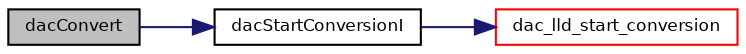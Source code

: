 digraph "dacConvert"
{
  bgcolor="transparent";
  edge [fontname="Helvetica",fontsize="8",labelfontname="Helvetica",labelfontsize="8"];
  node [fontname="Helvetica",fontsize="8",shape=record];
  rankdir="LR";
  Node41 [label="dacConvert",height=0.2,width=0.4,color="black", fillcolor="grey75", style="filled", fontcolor="black"];
  Node41 -> Node42 [color="midnightblue",fontsize="8",style="solid",fontname="Helvetica"];
  Node42 [label="dacStartConversionI",height=0.2,width=0.4,color="black",URL="$group___d_a_c.html#gad3d9b99747972a979d93a5b64574b61a",tooltip="Starts a DAC conversion. "];
  Node42 -> Node43 [color="midnightblue",fontsize="8",style="solid",fontname="Helvetica"];
  Node43 [label="dac_lld_start_conversion",height=0.2,width=0.4,color="red",URL="$group___d_a_c.html#ga7c5de728c19f53855c8361d2dc6c5926",tooltip="Starts a DAC conversion. "];
}
